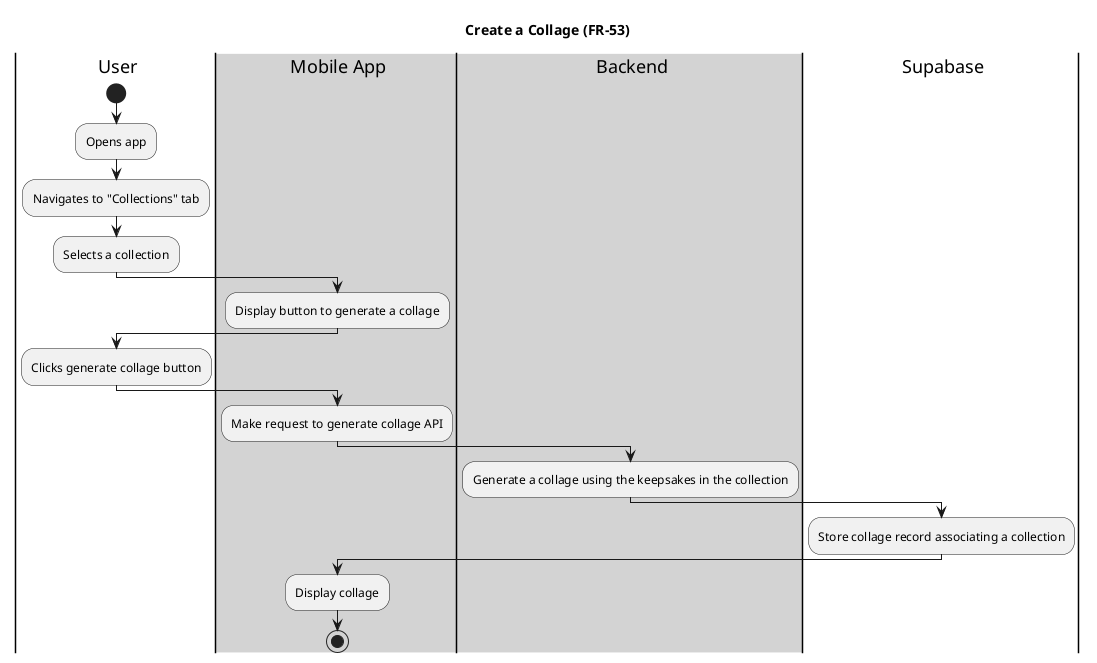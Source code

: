 @startuml
title Create a Collage (FR-53)

|user| User
|#lightgray|mobile| Mobile App
|#lightgray|backend| Backend
|db| Supabase

|user|
start
:Opens app;
:Navigates to "Collections" tab;
:Selects a collection;

|mobile|
:Display button to generate a collage;

|user|
:Clicks generate collage button;

|mobile|
:Make request to generate collage API;

|backend|
:Generate a collage using the keepsakes in the collection;

|db|
:Store collage record associating a collection;

|mobile|
:Display collage;

stop
@enduml
